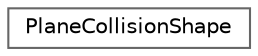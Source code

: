 digraph "Graphical Class Hierarchy"
{
 // LATEX_PDF_SIZE
  bgcolor="transparent";
  edge [fontname=Helvetica,fontsize=10,labelfontname=Helvetica,labelfontsize=10];
  node [fontname=Helvetica,fontsize=10,shape=box,height=0.2,width=0.4];
  rankdir="LR";
  Node0 [id="Node000000",label="PlaneCollisionShape",height=0.2,width=0.4,color="grey40", fillcolor="white", style="filled",URL="$structPlaneCollisionShape.html",tooltip="Represents a plane collision shape."];
}
